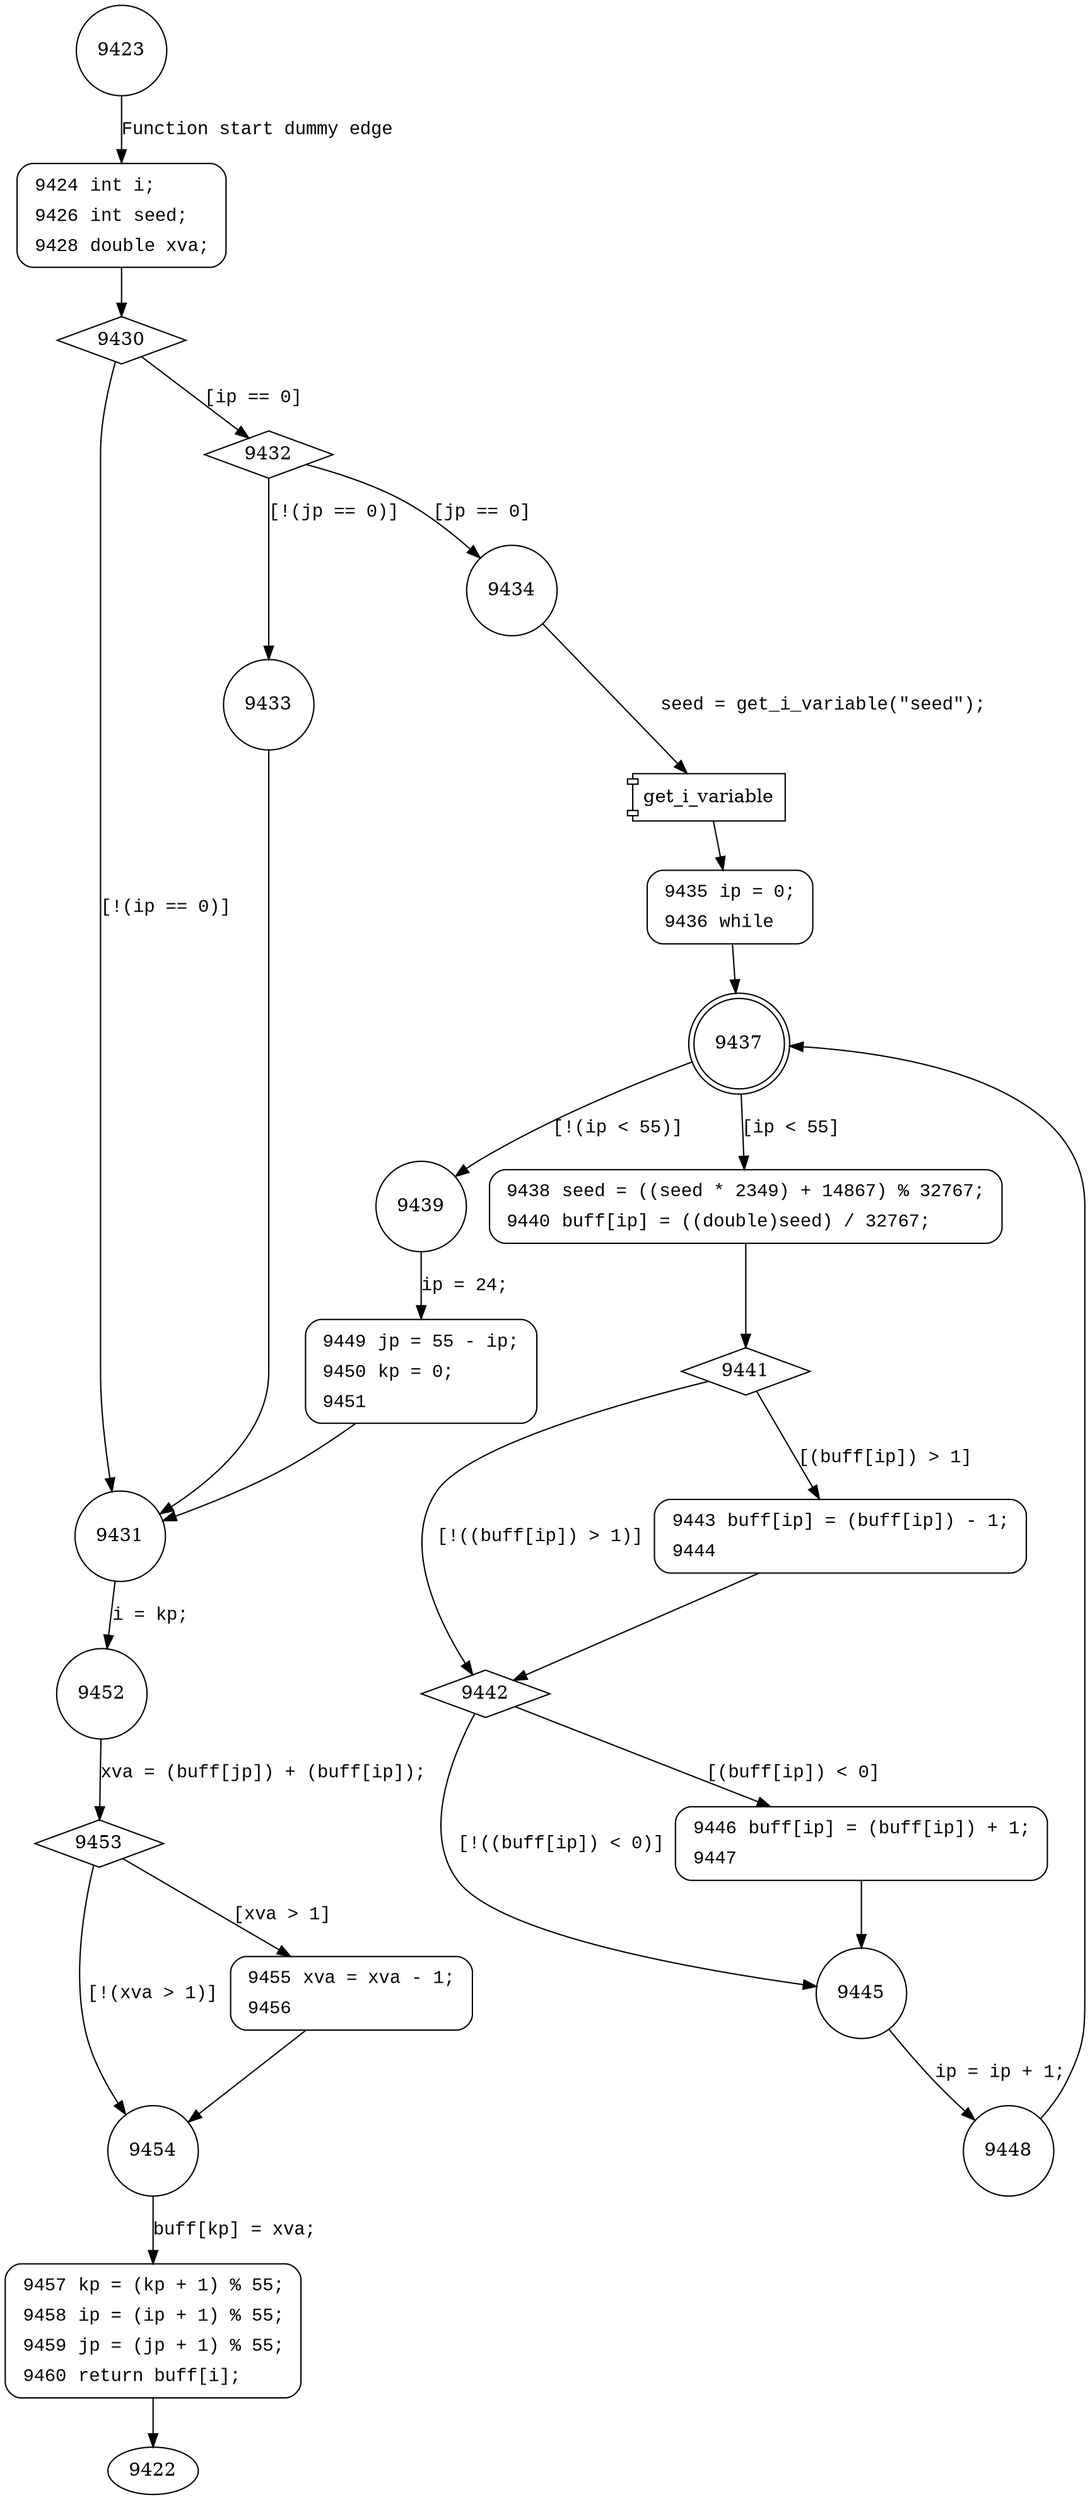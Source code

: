 digraph randf {
9423 [shape="circle"]
9424 [shape="circle"]
9430 [shape="diamond"]
9431 [shape="circle"]
9432 [shape="diamond"]
9433 [shape="circle"]
9434 [shape="circle"]
9435 [shape="circle"]
9437 [shape="doublecircle"]
9439 [shape="circle"]
9438 [shape="circle"]
9441 [shape="diamond"]
9442 [shape="diamond"]
9443 [shape="circle"]
9445 [shape="circle"]
9446 [shape="circle"]
9448 [shape="circle"]
9449 [shape="circle"]
9452 [shape="circle"]
9453 [shape="diamond"]
9454 [shape="circle"]
9455 [shape="circle"]
9457 [shape="circle"]
9424 [style="filled,bold" penwidth="1" fillcolor="white" fontname="Courier New" shape="Mrecord" label=<<table border="0" cellborder="0" cellpadding="3" bgcolor="white"><tr><td align="right">9424</td><td align="left">int i;</td></tr><tr><td align="right">9426</td><td align="left">int seed;</td></tr><tr><td align="right">9428</td><td align="left">double xva;</td></tr></table>>]
9424 -> 9430[label=""]
9435 [style="filled,bold" penwidth="1" fillcolor="white" fontname="Courier New" shape="Mrecord" label=<<table border="0" cellborder="0" cellpadding="3" bgcolor="white"><tr><td align="right">9435</td><td align="left">ip = 0;</td></tr><tr><td align="right">9436</td><td align="left">while</td></tr></table>>]
9435 -> 9437[label=""]
9438 [style="filled,bold" penwidth="1" fillcolor="white" fontname="Courier New" shape="Mrecord" label=<<table border="0" cellborder="0" cellpadding="3" bgcolor="white"><tr><td align="right">9438</td><td align="left">seed = ((seed * 2349) + 14867) % 32767;</td></tr><tr><td align="right">9440</td><td align="left">buff[ip] = ((double)seed) / 32767;</td></tr></table>>]
9438 -> 9441[label=""]
9443 [style="filled,bold" penwidth="1" fillcolor="white" fontname="Courier New" shape="Mrecord" label=<<table border="0" cellborder="0" cellpadding="3" bgcolor="white"><tr><td align="right">9443</td><td align="left">buff[ip] = (buff[ip]) - 1;</td></tr><tr><td align="right">9444</td><td align="left"></td></tr></table>>]
9443 -> 9442[label=""]
9446 [style="filled,bold" penwidth="1" fillcolor="white" fontname="Courier New" shape="Mrecord" label=<<table border="0" cellborder="0" cellpadding="3" bgcolor="white"><tr><td align="right">9446</td><td align="left">buff[ip] = (buff[ip]) + 1;</td></tr><tr><td align="right">9447</td><td align="left"></td></tr></table>>]
9446 -> 9445[label=""]
9449 [style="filled,bold" penwidth="1" fillcolor="white" fontname="Courier New" shape="Mrecord" label=<<table border="0" cellborder="0" cellpadding="3" bgcolor="white"><tr><td align="right">9449</td><td align="left">jp = 55 - ip;</td></tr><tr><td align="right">9450</td><td align="left">kp = 0;</td></tr><tr><td align="right">9451</td><td align="left"></td></tr></table>>]
9449 -> 9431[label=""]
9455 [style="filled,bold" penwidth="1" fillcolor="white" fontname="Courier New" shape="Mrecord" label=<<table border="0" cellborder="0" cellpadding="3" bgcolor="white"><tr><td align="right">9455</td><td align="left">xva = xva - 1;</td></tr><tr><td align="right">9456</td><td align="left"></td></tr></table>>]
9455 -> 9454[label=""]
9457 [style="filled,bold" penwidth="1" fillcolor="white" fontname="Courier New" shape="Mrecord" label=<<table border="0" cellborder="0" cellpadding="3" bgcolor="white"><tr><td align="right">9457</td><td align="left">kp = (kp + 1) % 55;</td></tr><tr><td align="right">9458</td><td align="left">ip = (ip + 1) % 55;</td></tr><tr><td align="right">9459</td><td align="left">jp = (jp + 1) % 55;</td></tr><tr><td align="right">9460</td><td align="left">return buff[i];</td></tr></table>>]
9457 -> 9422[label=""]
9423 -> 9424 [label="Function start dummy edge" fontname="Courier New"]
9430 -> 9431 [label="[!(ip == 0)]" fontname="Courier New"]
9430 -> 9432 [label="[ip == 0]" fontname="Courier New"]
9432 -> 9433 [label="[!(jp == 0)]" fontname="Courier New"]
9432 -> 9434 [label="[jp == 0]" fontname="Courier New"]
100416 [shape="component" label="get_i_variable"]
9434 -> 100416 [label="seed = get_i_variable(\"seed\");" fontname="Courier New"]
100416 -> 9435 [label="" fontname="Courier New"]
9437 -> 9439 [label="[!(ip < 55)]" fontname="Courier New"]
9437 -> 9438 [label="[ip < 55]" fontname="Courier New"]
9441 -> 9442 [label="[!((buff[ip]) > 1)]" fontname="Courier New"]
9441 -> 9443 [label="[(buff[ip]) > 1]" fontname="Courier New"]
9442 -> 9445 [label="[!((buff[ip]) < 0)]" fontname="Courier New"]
9442 -> 9446 [label="[(buff[ip]) < 0]" fontname="Courier New"]
9445 -> 9448 [label="ip = ip + 1;" fontname="Courier New"]
9439 -> 9449 [label="ip = 24;" fontname="Courier New"]
9431 -> 9452 [label="i = kp;" fontname="Courier New"]
9453 -> 9454 [label="[!(xva > 1)]" fontname="Courier New"]
9453 -> 9455 [label="[xva > 1]" fontname="Courier New"]
9454 -> 9457 [label="buff[kp] = xva;" fontname="Courier New"]
9433 -> 9431 [label="" fontname="Courier New"]
9448 -> 9437 [label="" fontname="Courier New"]
9452 -> 9453 [label="xva = (buff[jp]) + (buff[ip]);" fontname="Courier New"]
}
